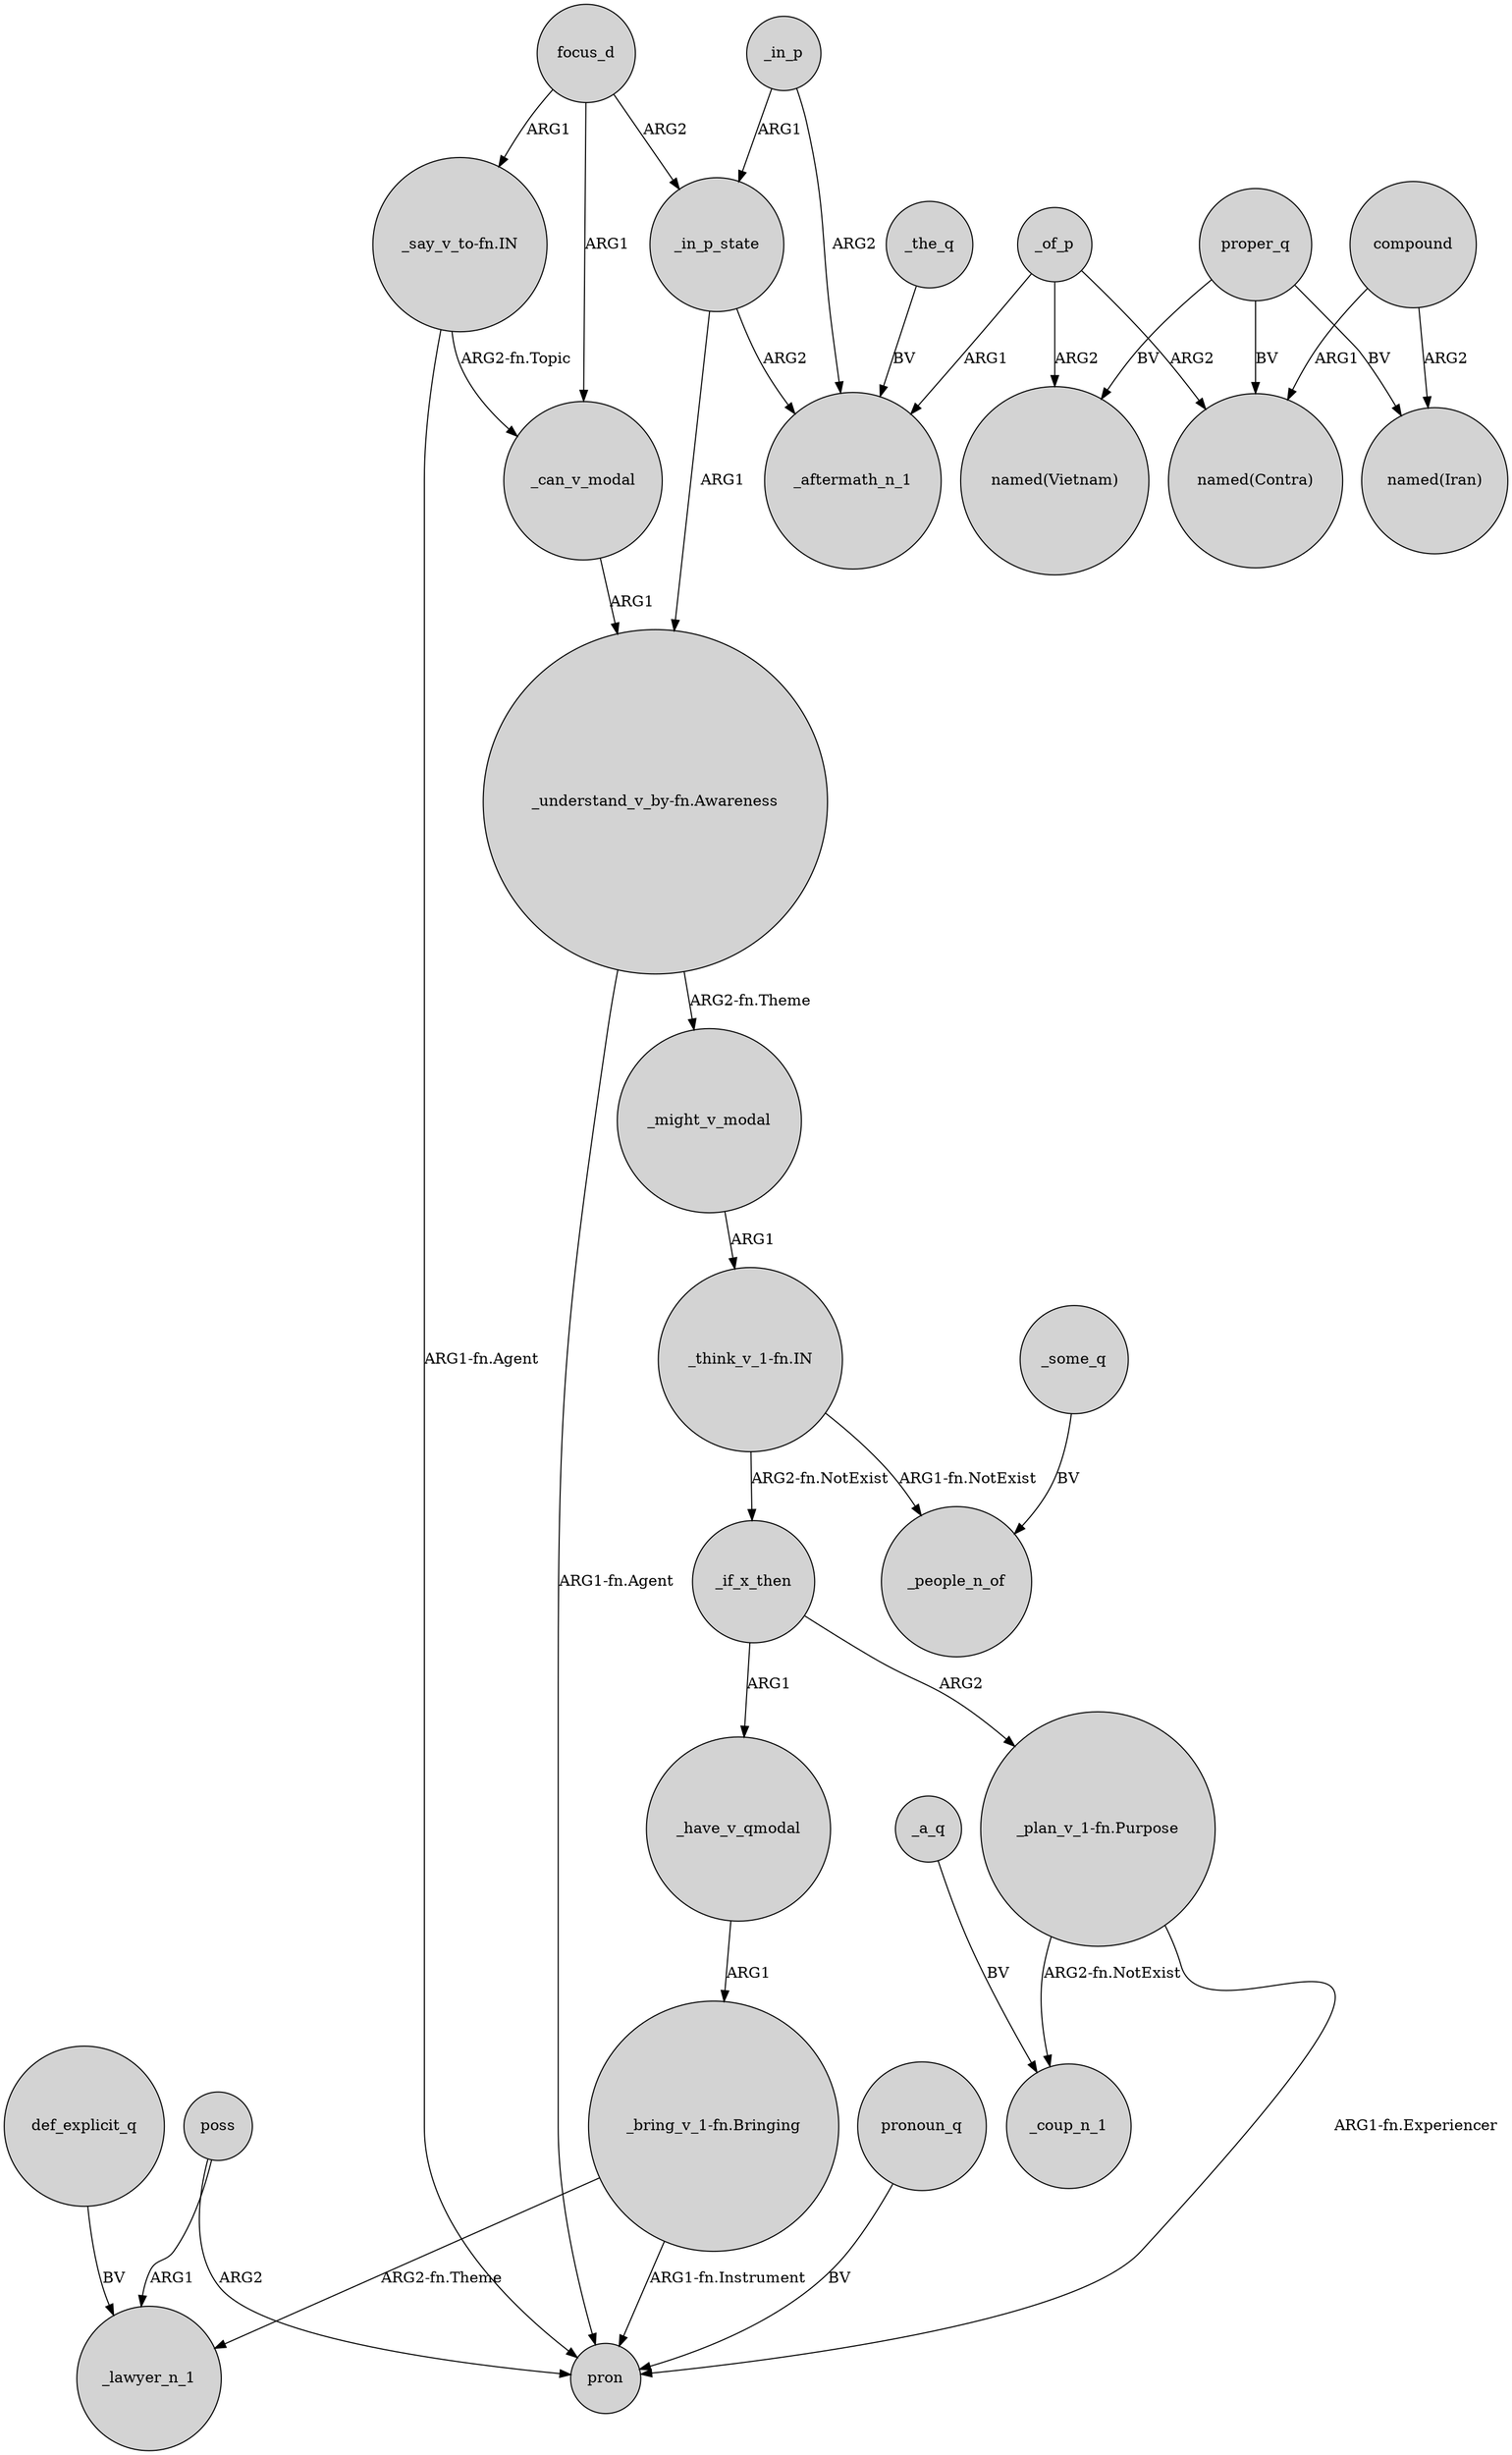 digraph {
	node [shape=circle style=filled]
	def_explicit_q -> _lawyer_n_1 [label=BV]
	proper_q -> "named(Contra)" [label=BV]
	poss -> pron [label=ARG2]
	"_bring_v_1-fn.Bringing" -> _lawyer_n_1 [label="ARG2-fn.Theme"]
	"_understand_v_by-fn.Awareness" -> pron [label="ARG1-fn.Agent"]
	focus_d -> _in_p_state [label=ARG2]
	"_plan_v_1-fn.Purpose" -> pron [label="ARG1-fn.Experiencer"]
	_in_p -> _aftermath_n_1 [label=ARG2]
	_a_q -> _coup_n_1 [label=BV]
	_in_p -> _in_p_state [label=ARG1]
	"_understand_v_by-fn.Awareness" -> _might_v_modal [label="ARG2-fn.Theme"]
	pronoun_q -> pron [label=BV]
	proper_q -> "named(Iran)" [label=BV]
	_the_q -> _aftermath_n_1 [label=BV]
	_of_p -> "named(Vietnam)" [label=ARG2]
	_might_v_modal -> "_think_v_1-fn.IN" [label=ARG1]
	_if_x_then -> "_plan_v_1-fn.Purpose" [label=ARG2]
	"_bring_v_1-fn.Bringing" -> pron [label="ARG1-fn.Instrument"]
	_in_p_state -> _aftermath_n_1 [label=ARG2]
	_have_v_qmodal -> "_bring_v_1-fn.Bringing" [label=ARG1]
	_in_p_state -> "_understand_v_by-fn.Awareness" [label=ARG1]
	_of_p -> _aftermath_n_1 [label=ARG1]
	_can_v_modal -> "_understand_v_by-fn.Awareness" [label=ARG1]
	"_plan_v_1-fn.Purpose" -> _coup_n_1 [label="ARG2-fn.NotExist"]
	_some_q -> _people_n_of [label=BV]
	"_think_v_1-fn.IN" -> _people_n_of [label="ARG1-fn.NotExist"]
	proper_q -> "named(Vietnam)" [label=BV]
	"_say_v_to-fn.IN" -> pron [label="ARG1-fn.Agent"]
	"_think_v_1-fn.IN" -> _if_x_then [label="ARG2-fn.NotExist"]
	compound -> "named(Iran)" [label=ARG2]
	poss -> _lawyer_n_1 [label=ARG1]
	compound -> "named(Contra)" [label=ARG1]
	focus_d -> _can_v_modal [label=ARG1]
	"_say_v_to-fn.IN" -> _can_v_modal [label="ARG2-fn.Topic"]
	_of_p -> "named(Contra)" [label=ARG2]
	focus_d -> "_say_v_to-fn.IN" [label=ARG1]
	_if_x_then -> _have_v_qmodal [label=ARG1]
}
